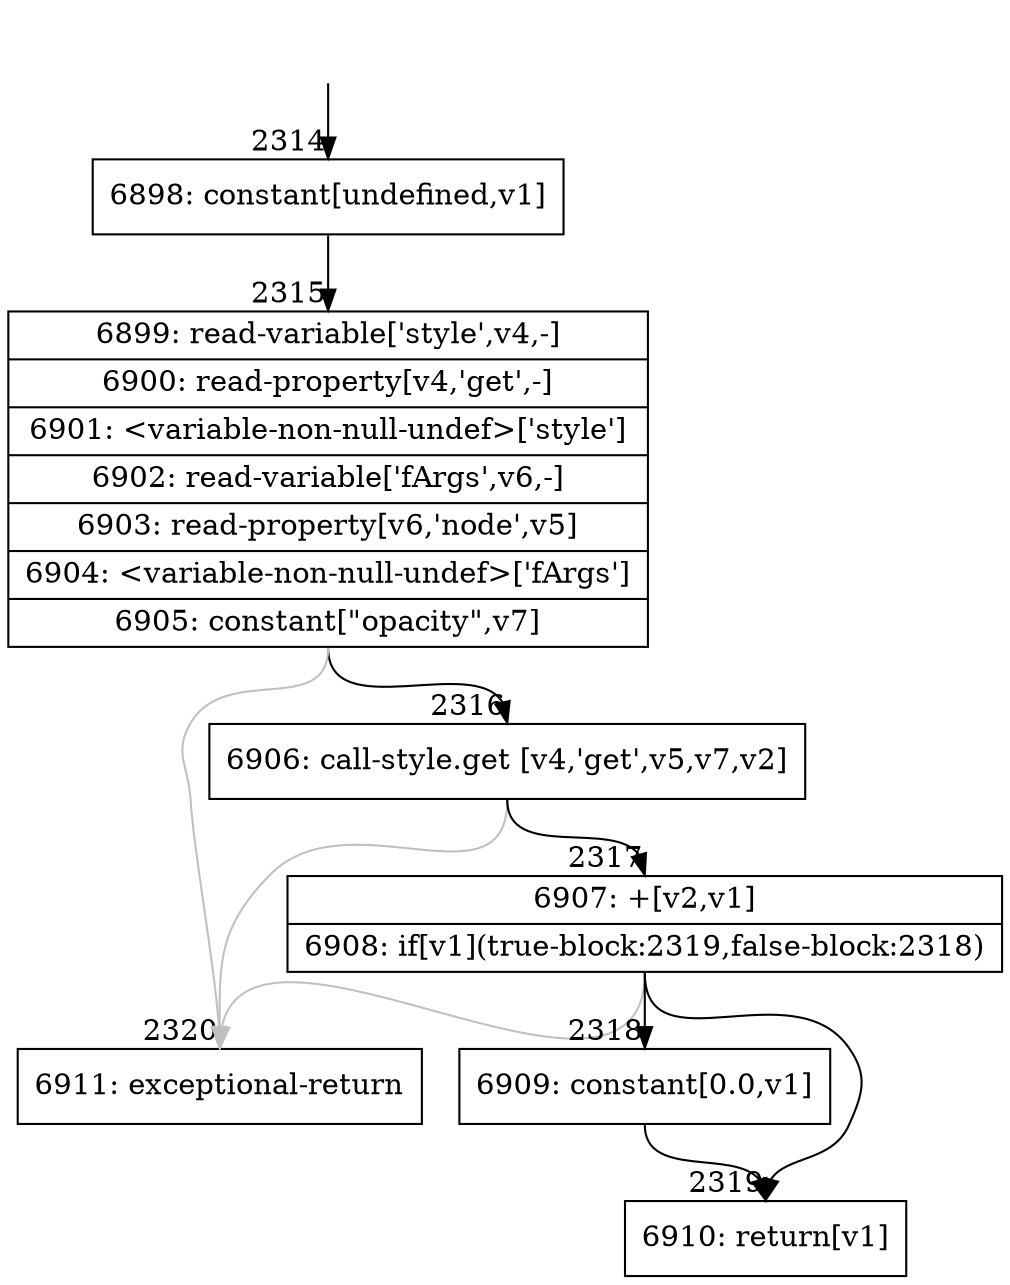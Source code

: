 digraph {
rankdir="TD"
BB_entry137[shape=none,label=""];
BB_entry137 -> BB2314 [tailport=s, headport=n, headlabel="    2314"]
BB2314 [shape=record label="{6898: constant[undefined,v1]}" ] 
BB2314 -> BB2315 [tailport=s, headport=n, headlabel="      2315"]
BB2315 [shape=record label="{6899: read-variable['style',v4,-]|6900: read-property[v4,'get',-]|6901: \<variable-non-null-undef\>['style']|6902: read-variable['fArgs',v6,-]|6903: read-property[v6,'node',v5]|6904: \<variable-non-null-undef\>['fArgs']|6905: constant[\"opacity\",v7]}" ] 
BB2315 -> BB2316 [tailport=s, headport=n, headlabel="      2316"]
BB2315 -> BB2320 [tailport=s, headport=n, color=gray, headlabel="      2320"]
BB2316 [shape=record label="{6906: call-style.get [v4,'get',v5,v7,v2]}" ] 
BB2316 -> BB2317 [tailport=s, headport=n, headlabel="      2317"]
BB2316 -> BB2320 [tailport=s, headport=n, color=gray]
BB2317 [shape=record label="{6907: +[v2,v1]|6908: if[v1](true-block:2319,false-block:2318)}" ] 
BB2317 -> BB2319 [tailport=s, headport=n, headlabel="      2319"]
BB2317 -> BB2318 [tailport=s, headport=n, headlabel="      2318"]
BB2317 -> BB2320 [tailport=s, headport=n, color=gray]
BB2318 [shape=record label="{6909: constant[0.0,v1]}" ] 
BB2318 -> BB2319 [tailport=s, headport=n]
BB2319 [shape=record label="{6910: return[v1]}" ] 
BB2320 [shape=record label="{6911: exceptional-return}" ] 
//#$~ 2424
}
